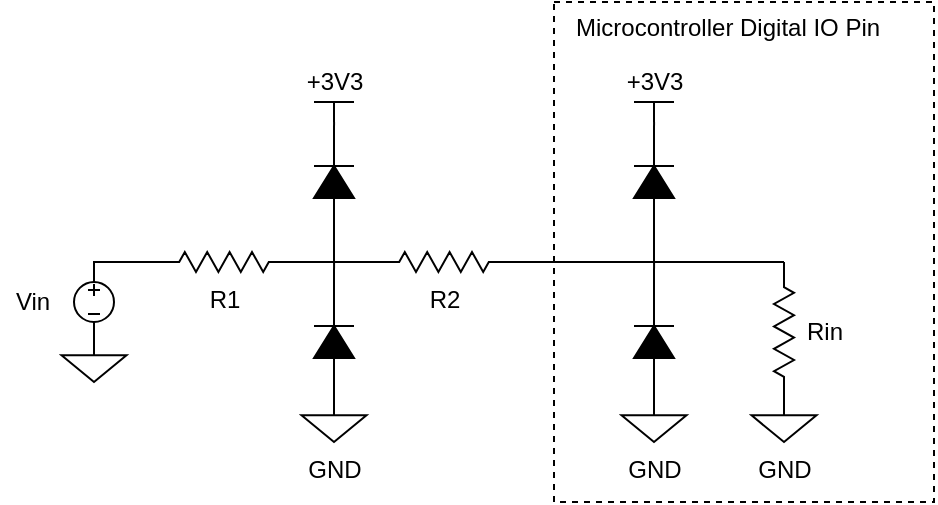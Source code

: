 <mxfile version="19.0.3" type="device"><diagram id="mmry_2D0QnW-NHJKeKWQ" name="Page-1"><mxGraphModel dx="716" dy="514" grid="1" gridSize="10" guides="1" tooltips="1" connect="1" arrows="1" fold="1" page="1" pageScale="1" pageWidth="850" pageHeight="1100" math="0" shadow="0"><root><mxCell id="0"/><mxCell id="1" parent="0"/><mxCell id="1XnQy91YmGS1Q7-fPdO1-46" value="" style="rounded=0;whiteSpace=wrap;html=1;fillColor=none;dashed=1;" vertex="1" parent="1"><mxGeometry x="570" y="280" width="190" height="250" as="geometry"/></mxCell><mxCell id="1XnQy91YmGS1Q7-fPdO1-6" style="edgeStyle=orthogonalEdgeStyle;rounded=0;orthogonalLoop=1;jettySize=auto;html=1;exitX=1;exitY=0.5;exitDx=0;exitDy=0;exitPerimeter=0;entryX=0;entryY=0.5;entryDx=0;entryDy=0;entryPerimeter=0;endArrow=none;endFill=0;" edge="1" parent="1" source="1XnQy91YmGS1Q7-fPdO1-3" target="1XnQy91YmGS1Q7-fPdO1-4"><mxGeometry relative="1" as="geometry"/></mxCell><mxCell id="1XnQy91YmGS1Q7-fPdO1-3" value="R1" style="pointerEvents=1;verticalLabelPosition=bottom;shadow=0;dashed=0;align=center;html=1;verticalAlign=top;shape=mxgraph.electrical.resistors.resistor_2;" vertex="1" parent="1"><mxGeometry x="370" y="405" width="70" height="10" as="geometry"/></mxCell><mxCell id="1XnQy91YmGS1Q7-fPdO1-17" style="edgeStyle=orthogonalEdgeStyle;rounded=0;orthogonalLoop=1;jettySize=auto;html=1;exitX=1;exitY=0.5;exitDx=0;exitDy=0;exitPerimeter=0;endArrow=none;endFill=0;" edge="1" parent="1" source="1XnQy91YmGS1Q7-fPdO1-4"><mxGeometry relative="1" as="geometry"><mxPoint x="460.019" y="340.0" as="targetPoint"/></mxGeometry></mxCell><mxCell id="1XnQy91YmGS1Q7-fPdO1-4" value="" style="pointerEvents=1;fillColor=strokeColor;verticalLabelPosition=bottom;shadow=0;dashed=0;align=center;html=1;verticalAlign=top;shape=mxgraph.electrical.diodes.diode;direction=north;" vertex="1" parent="1"><mxGeometry x="450" y="350" width="20" height="40" as="geometry"/></mxCell><mxCell id="1XnQy91YmGS1Q7-fPdO1-7" style="edgeStyle=orthogonalEdgeStyle;rounded=0;orthogonalLoop=1;jettySize=auto;html=1;exitX=0;exitY=0.5;exitDx=0;exitDy=0;exitPerimeter=0;entryX=1;entryY=0.5;entryDx=0;entryDy=0;entryPerimeter=0;endArrow=none;endFill=0;" edge="1" parent="1" source="1XnQy91YmGS1Q7-fPdO1-5" target="1XnQy91YmGS1Q7-fPdO1-3"><mxGeometry relative="1" as="geometry"/></mxCell><mxCell id="1XnQy91YmGS1Q7-fPdO1-8" value="" style="edgeStyle=orthogonalEdgeStyle;rounded=0;orthogonalLoop=1;jettySize=auto;html=1;endArrow=none;endFill=0;entryX=0;entryY=0.5;entryDx=0;entryDy=0;entryPerimeter=0;" edge="1" parent="1" source="1XnQy91YmGS1Q7-fPdO1-5" target="1XnQy91YmGS1Q7-fPdO1-48"><mxGeometry relative="1" as="geometry"><mxPoint x="660" y="410" as="targetPoint"/><Array as="points"><mxPoint x="650" y="410"/><mxPoint x="650" y="410"/></Array></mxGeometry></mxCell><mxCell id="1XnQy91YmGS1Q7-fPdO1-5" value="R2" style="pointerEvents=1;verticalLabelPosition=bottom;shadow=0;dashed=0;align=center;html=1;verticalAlign=top;shape=mxgraph.electrical.resistors.resistor_2;" vertex="1" parent="1"><mxGeometry x="480" y="405" width="70" height="10" as="geometry"/></mxCell><mxCell id="1XnQy91YmGS1Q7-fPdO1-16" value="" style="group" vertex="1" connectable="0" parent="1"><mxGeometry x="450" y="330" width="20" height="10" as="geometry"/></mxCell><mxCell id="1XnQy91YmGS1Q7-fPdO1-12" value="" style="endArrow=none;html=1;rounded=0;" edge="1" parent="1XnQy91YmGS1Q7-fPdO1-16"><mxGeometry width="50" height="50" relative="1" as="geometry"><mxPoint as="sourcePoint"/><mxPoint x="20" as="targetPoint"/></mxGeometry></mxCell><mxCell id="1XnQy91YmGS1Q7-fPdO1-15" value="" style="endArrow=none;html=1;rounded=0;" edge="1" parent="1XnQy91YmGS1Q7-fPdO1-16"><mxGeometry width="50" height="50" relative="1" as="geometry"><mxPoint x="10" y="10" as="sourcePoint"/><mxPoint x="10" as="targetPoint"/></mxGeometry></mxCell><mxCell id="1XnQy91YmGS1Q7-fPdO1-18" value="+3V3" style="text;html=1;align=center;verticalAlign=middle;resizable=0;points=[];autosize=1;strokeColor=none;fillColor=none;" vertex="1" parent="1"><mxGeometry x="440" y="310" width="40" height="20" as="geometry"/></mxCell><mxCell id="1XnQy91YmGS1Q7-fPdO1-25" style="edgeStyle=orthogonalEdgeStyle;rounded=0;orthogonalLoop=1;jettySize=auto;html=1;exitX=1;exitY=0.5;exitDx=0;exitDy=0;exitPerimeter=0;endArrow=none;endFill=0;" edge="1" parent="1" source="1XnQy91YmGS1Q7-fPdO1-24"><mxGeometry relative="1" as="geometry"><mxPoint x="460.019" y="410" as="targetPoint"/></mxGeometry></mxCell><mxCell id="1XnQy91YmGS1Q7-fPdO1-26" style="edgeStyle=orthogonalEdgeStyle;rounded=0;orthogonalLoop=1;jettySize=auto;html=1;exitX=0;exitY=0.5;exitDx=0;exitDy=0;exitPerimeter=0;endArrow=none;endFill=0;" edge="1" parent="1" source="1XnQy91YmGS1Q7-fPdO1-24"><mxGeometry relative="1" as="geometry"><mxPoint x="460.019" y="480" as="targetPoint"/></mxGeometry></mxCell><mxCell id="1XnQy91YmGS1Q7-fPdO1-24" value="" style="pointerEvents=1;fillColor=strokeColor;verticalLabelPosition=bottom;shadow=0;dashed=0;align=center;html=1;verticalAlign=top;shape=mxgraph.electrical.diodes.diode;direction=north;" vertex="1" parent="1"><mxGeometry x="450" y="430" width="20" height="40" as="geometry"/></mxCell><mxCell id="1XnQy91YmGS1Q7-fPdO1-27" value="GND" style="pointerEvents=1;verticalLabelPosition=bottom;shadow=0;dashed=0;align=center;html=1;verticalAlign=top;shape=mxgraph.electrical.signal_sources.signal_ground;" vertex="1" parent="1"><mxGeometry x="443.75" y="480" width="32.5" height="20" as="geometry"/></mxCell><mxCell id="1XnQy91YmGS1Q7-fPdO1-32" style="edgeStyle=orthogonalEdgeStyle;rounded=0;orthogonalLoop=1;jettySize=auto;html=1;exitX=0.5;exitY=0;exitDx=0;exitDy=0;exitPerimeter=0;entryX=0;entryY=0.5;entryDx=0;entryDy=0;entryPerimeter=0;endArrow=none;endFill=0;" edge="1" parent="1" source="1XnQy91YmGS1Q7-fPdO1-28" target="1XnQy91YmGS1Q7-fPdO1-3"><mxGeometry relative="1" as="geometry"><Array as="points"><mxPoint x="340" y="410"/></Array></mxGeometry></mxCell><mxCell id="1XnQy91YmGS1Q7-fPdO1-28" value="" style="pointerEvents=1;verticalLabelPosition=bottom;shadow=0;dashed=0;align=center;html=1;verticalAlign=top;shape=mxgraph.electrical.signal_sources.source;aspect=fixed;points=[[0.5,0,0],[1,0.5,0],[0.5,1,0],[0,0.5,0]];elSignalType=dc3;" vertex="1" parent="1"><mxGeometry x="330" y="420" width="20" height="20" as="geometry"/></mxCell><mxCell id="1XnQy91YmGS1Q7-fPdO1-31" style="edgeStyle=orthogonalEdgeStyle;rounded=0;orthogonalLoop=1;jettySize=auto;html=1;exitX=0.5;exitY=0;exitDx=0;exitDy=0;exitPerimeter=0;entryX=0.5;entryY=1;entryDx=0;entryDy=0;entryPerimeter=0;endArrow=none;endFill=0;" edge="1" parent="1" source="1XnQy91YmGS1Q7-fPdO1-29" target="1XnQy91YmGS1Q7-fPdO1-28"><mxGeometry relative="1" as="geometry"/></mxCell><mxCell id="1XnQy91YmGS1Q7-fPdO1-29" value="" style="pointerEvents=1;verticalLabelPosition=bottom;shadow=0;dashed=0;align=center;html=1;verticalAlign=top;shape=mxgraph.electrical.signal_sources.signal_ground;" vertex="1" parent="1"><mxGeometry x="323.75" y="450" width="32.5" height="20" as="geometry"/></mxCell><mxCell id="1XnQy91YmGS1Q7-fPdO1-33" value="Vin" style="text;html=1;align=center;verticalAlign=middle;resizable=0;points=[];autosize=1;strokeColor=none;fillColor=none;" vertex="1" parent="1"><mxGeometry x="293.75" y="420" width="30" height="20" as="geometry"/></mxCell><mxCell id="1XnQy91YmGS1Q7-fPdO1-34" style="edgeStyle=orthogonalEdgeStyle;rounded=0;orthogonalLoop=1;jettySize=auto;html=1;exitX=1;exitY=0.5;exitDx=0;exitDy=0;exitPerimeter=0;entryX=0;entryY=0.5;entryDx=0;entryDy=0;entryPerimeter=0;endArrow=none;endFill=0;" edge="1" target="1XnQy91YmGS1Q7-fPdO1-36" parent="1"><mxGeometry relative="1" as="geometry"><mxPoint x="600" y="410" as="sourcePoint"/></mxGeometry></mxCell><mxCell id="1XnQy91YmGS1Q7-fPdO1-35" style="edgeStyle=orthogonalEdgeStyle;rounded=0;orthogonalLoop=1;jettySize=auto;html=1;exitX=1;exitY=0.5;exitDx=0;exitDy=0;exitPerimeter=0;endArrow=none;endFill=0;" edge="1" source="1XnQy91YmGS1Q7-fPdO1-36" parent="1"><mxGeometry relative="1" as="geometry"><mxPoint x="620.019" y="340" as="targetPoint"/></mxGeometry></mxCell><mxCell id="1XnQy91YmGS1Q7-fPdO1-36" value="" style="pointerEvents=1;fillColor=strokeColor;verticalLabelPosition=bottom;shadow=0;dashed=0;align=center;html=1;verticalAlign=top;shape=mxgraph.electrical.diodes.diode;direction=north;" vertex="1" parent="1"><mxGeometry x="610" y="350" width="20" height="40" as="geometry"/></mxCell><mxCell id="1XnQy91YmGS1Q7-fPdO1-38" value="" style="group" vertex="1" connectable="0" parent="1"><mxGeometry x="610" y="330" width="20" height="10" as="geometry"/></mxCell><mxCell id="1XnQy91YmGS1Q7-fPdO1-39" value="" style="endArrow=none;html=1;rounded=0;" edge="1" parent="1XnQy91YmGS1Q7-fPdO1-38"><mxGeometry width="50" height="50" relative="1" as="geometry"><mxPoint as="sourcePoint"/><mxPoint x="20" as="targetPoint"/></mxGeometry></mxCell><mxCell id="1XnQy91YmGS1Q7-fPdO1-40" value="" style="endArrow=none;html=1;rounded=0;" edge="1" parent="1XnQy91YmGS1Q7-fPdO1-38"><mxGeometry width="50" height="50" relative="1" as="geometry"><mxPoint x="10" y="10" as="sourcePoint"/><mxPoint x="10" as="targetPoint"/></mxGeometry></mxCell><mxCell id="1XnQy91YmGS1Q7-fPdO1-41" value="+3V3" style="text;html=1;align=center;verticalAlign=middle;resizable=0;points=[];autosize=1;strokeColor=none;fillColor=none;" vertex="1" parent="1"><mxGeometry x="600" y="310" width="40" height="20" as="geometry"/></mxCell><mxCell id="1XnQy91YmGS1Q7-fPdO1-42" style="edgeStyle=orthogonalEdgeStyle;rounded=0;orthogonalLoop=1;jettySize=auto;html=1;exitX=1;exitY=0.5;exitDx=0;exitDy=0;exitPerimeter=0;endArrow=none;endFill=0;" edge="1" source="1XnQy91YmGS1Q7-fPdO1-44" parent="1"><mxGeometry relative="1" as="geometry"><mxPoint x="620.019" y="410" as="targetPoint"/></mxGeometry></mxCell><mxCell id="1XnQy91YmGS1Q7-fPdO1-43" style="edgeStyle=orthogonalEdgeStyle;rounded=0;orthogonalLoop=1;jettySize=auto;html=1;exitX=0;exitY=0.5;exitDx=0;exitDy=0;exitPerimeter=0;endArrow=none;endFill=0;" edge="1" source="1XnQy91YmGS1Q7-fPdO1-44" parent="1"><mxGeometry relative="1" as="geometry"><mxPoint x="620.019" y="480" as="targetPoint"/></mxGeometry></mxCell><mxCell id="1XnQy91YmGS1Q7-fPdO1-44" value="" style="pointerEvents=1;fillColor=strokeColor;verticalLabelPosition=bottom;shadow=0;dashed=0;align=center;html=1;verticalAlign=top;shape=mxgraph.electrical.diodes.diode;direction=north;" vertex="1" parent="1"><mxGeometry x="610" y="430" width="20" height="40" as="geometry"/></mxCell><mxCell id="1XnQy91YmGS1Q7-fPdO1-45" value="GND" style="pointerEvents=1;verticalLabelPosition=bottom;shadow=0;dashed=0;align=center;html=1;verticalAlign=top;shape=mxgraph.electrical.signal_sources.signal_ground;" vertex="1" parent="1"><mxGeometry x="603.75" y="480" width="32.5" height="20" as="geometry"/></mxCell><mxCell id="1XnQy91YmGS1Q7-fPdO1-47" value="Microcontroller Digital IO Pin" style="text;html=1;align=left;verticalAlign=middle;resizable=0;points=[];autosize=1;strokeColor=none;fillColor=none;" vertex="1" parent="1"><mxGeometry x="579" y="283" width="170" height="20" as="geometry"/></mxCell><mxCell id="1XnQy91YmGS1Q7-fPdO1-48" value="" style="pointerEvents=1;verticalLabelPosition=bottom;shadow=0;dashed=0;align=center;html=1;verticalAlign=top;shape=mxgraph.electrical.resistors.resistor_2;direction=south;" vertex="1" parent="1"><mxGeometry x="680" y="410" width="10" height="70" as="geometry"/></mxCell><mxCell id="1XnQy91YmGS1Q7-fPdO1-49" value="GND" style="pointerEvents=1;verticalLabelPosition=bottom;shadow=0;dashed=0;align=center;html=1;verticalAlign=top;shape=mxgraph.electrical.signal_sources.signal_ground;" vertex="1" parent="1"><mxGeometry x="668.75" y="480" width="32.5" height="20" as="geometry"/></mxCell><mxCell id="1XnQy91YmGS1Q7-fPdO1-50" value="Rin" style="text;html=1;align=center;verticalAlign=middle;resizable=0;points=[];autosize=1;strokeColor=none;fillColor=none;" vertex="1" parent="1"><mxGeometry x="690" y="435" width="30" height="20" as="geometry"/></mxCell></root></mxGraphModel></diagram></mxfile>
